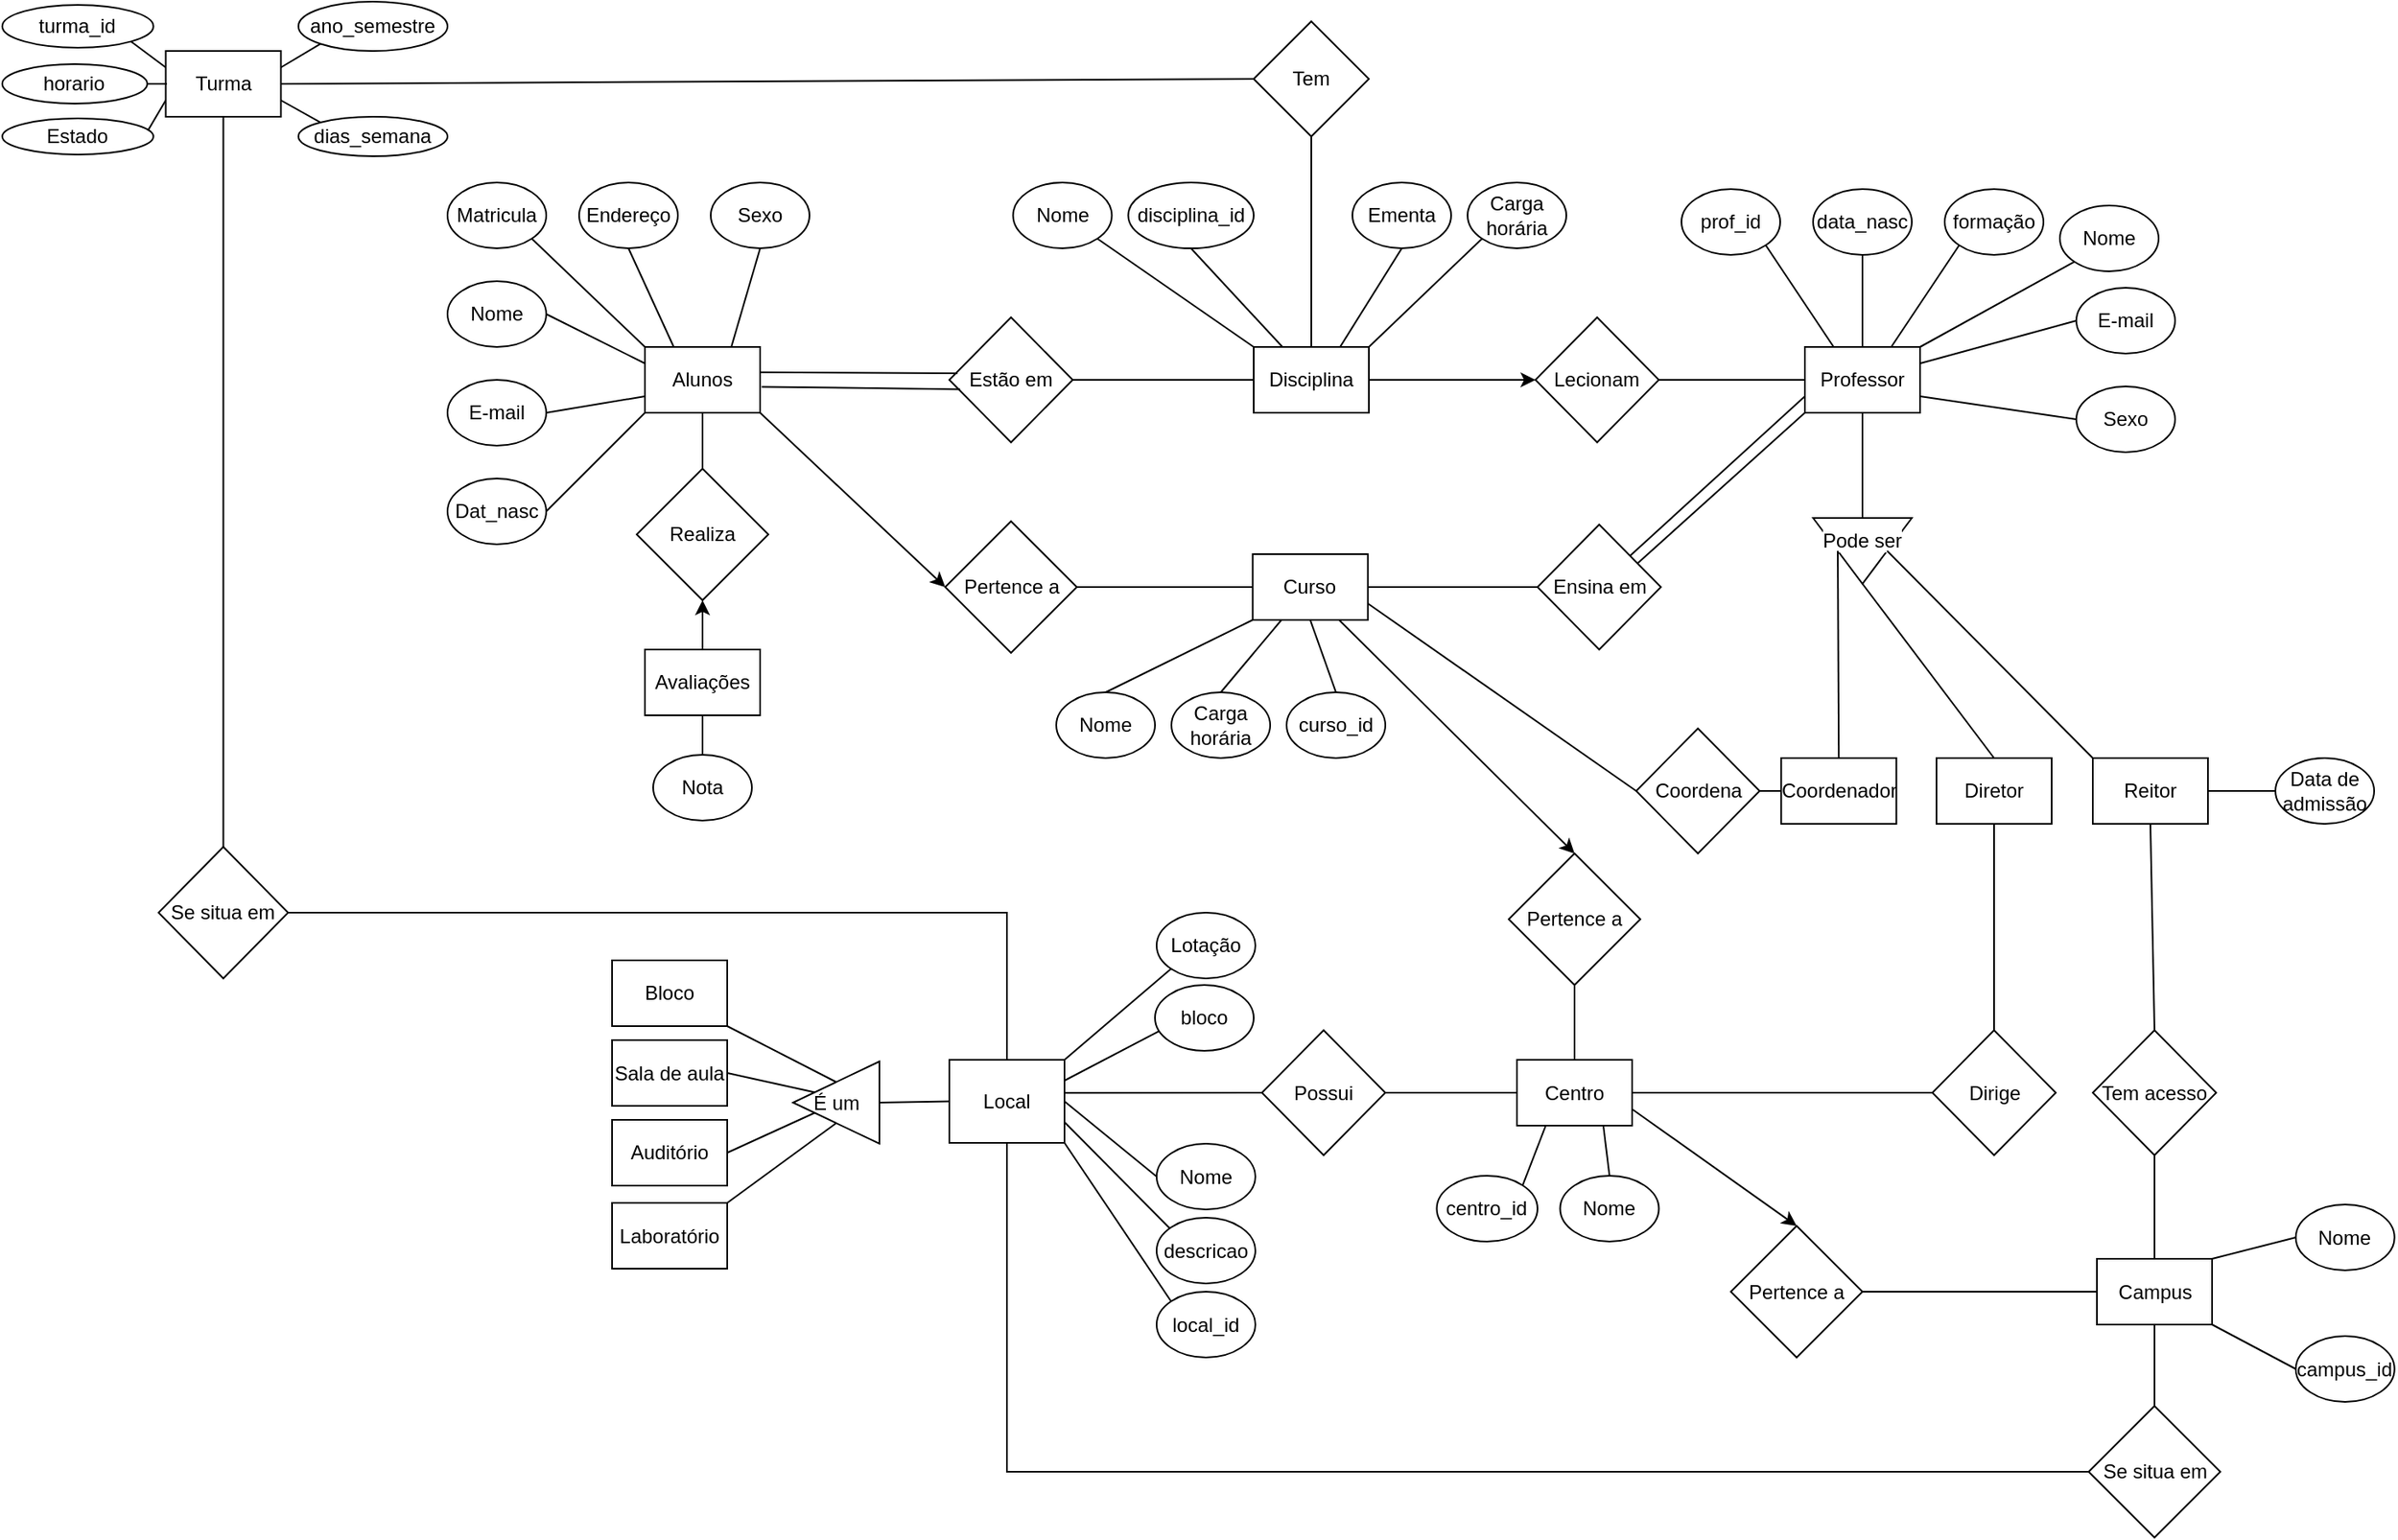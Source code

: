 <mxfile version="20.3.6" type="github">
  <diagram id="R2lEEEUBdFMjLlhIrx00" name="Page-1">
    <mxGraphModel dx="2686" dy="1296" grid="0" gridSize="10" guides="1" tooltips="1" connect="1" arrows="1" fold="1" page="0" pageScale="1" pageWidth="1169" pageHeight="827" math="0" shadow="0" extFonts="Permanent Marker^https://fonts.googleapis.com/css?family=Permanent+Marker">
      <root>
        <mxCell id="0" />
        <mxCell id="1" parent="0" />
        <mxCell id="e1uVySr2OCQzvFWpXJg2-6" value="Professor" style="rounded=0;whiteSpace=wrap;html=1;" parent="1" vertex="1">
          <mxGeometry x="685" y="136" width="70" height="40" as="geometry" />
        </mxCell>
        <mxCell id="LbVnibOzP1Dr1l7WmBHD-3" style="rounded=0;orthogonalLoop=1;jettySize=auto;html=1;exitX=0;exitY=0.5;exitDx=0;exitDy=0;endArrow=none;endFill=0;entryX=1;entryY=0.5;entryDx=0;entryDy=0;" edge="1" parent="1" source="e1uVySr2OCQzvFWpXJg2-7" target="e1uVySr2OCQzvFWpXJg2-99">
          <mxGeometry relative="1" as="geometry">
            <mxPoint x="870" y="717.227" as="targetPoint" />
          </mxGeometry>
        </mxCell>
        <mxCell id="e1uVySr2OCQzvFWpXJg2-7" value="Campus" style="rounded=0;whiteSpace=wrap;html=1;" parent="1" vertex="1">
          <mxGeometry x="862.5" y="690.5" width="70" height="40" as="geometry" />
        </mxCell>
        <mxCell id="e1uVySr2OCQzvFWpXJg2-8" value="Centro" style="rounded=0;whiteSpace=wrap;html=1;" parent="1" vertex="1">
          <mxGeometry x="510" y="569.5" width="70" height="40" as="geometry" />
        </mxCell>
        <mxCell id="LbVnibOzP1Dr1l7WmBHD-20" style="edgeStyle=none;rounded=0;orthogonalLoop=1;jettySize=auto;html=1;startArrow=none;startFill=0;endArrow=none;endFill=0;entryX=0;entryY=0.5;entryDx=0;entryDy=0;exitX=0.5;exitY=1;exitDx=0;exitDy=0;" edge="1" parent="1" source="e1uVySr2OCQzvFWpXJg2-10" target="e1uVySr2OCQzvFWpXJg2-155">
          <mxGeometry relative="1" as="geometry">
            <mxPoint x="850" y="830" as="targetPoint" />
            <mxPoint x="198" y="690" as="sourcePoint" />
            <Array as="points">
              <mxPoint x="200" y="820" />
            </Array>
          </mxGeometry>
        </mxCell>
        <mxCell id="LbVnibOzP1Dr1l7WmBHD-25" style="edgeStyle=none;rounded=0;orthogonalLoop=1;jettySize=auto;html=1;exitX=0.5;exitY=0;exitDx=0;exitDy=0;startArrow=none;startFill=0;endArrow=none;endFill=0;entryX=1;entryY=0.5;entryDx=0;entryDy=0;" edge="1" parent="1" source="e1uVySr2OCQzvFWpXJg2-10" target="LbVnibOzP1Dr1l7WmBHD-24">
          <mxGeometry relative="1" as="geometry">
            <mxPoint x="-230" y="480" as="targetPoint" />
            <Array as="points">
              <mxPoint x="200" y="480" />
            </Array>
          </mxGeometry>
        </mxCell>
        <mxCell id="LbVnibOzP1Dr1l7WmBHD-27" style="edgeStyle=none;rounded=0;orthogonalLoop=1;jettySize=auto;html=1;exitX=1;exitY=0.75;exitDx=0;exitDy=0;startArrow=none;startFill=0;endArrow=none;endFill=0;entryX=0.15;entryY=0.188;entryDx=0;entryDy=0;entryPerimeter=0;" edge="1" parent="1" source="e1uVySr2OCQzvFWpXJg2-10" target="LbVnibOzP1Dr1l7WmBHD-28">
          <mxGeometry relative="1" as="geometry">
            <mxPoint x="300" y="700" as="targetPoint" />
          </mxGeometry>
        </mxCell>
        <mxCell id="LbVnibOzP1Dr1l7WmBHD-30" style="edgeStyle=none;rounded=0;orthogonalLoop=1;jettySize=auto;html=1;exitX=1;exitY=0.25;exitDx=0;exitDy=0;entryX=0.053;entryY=0.692;entryDx=0;entryDy=0;startArrow=none;startFill=0;endArrow=none;endFill=0;entryPerimeter=0;" edge="1" parent="1" source="e1uVySr2OCQzvFWpXJg2-10" target="LbVnibOzP1Dr1l7WmBHD-29">
          <mxGeometry relative="1" as="geometry" />
        </mxCell>
        <mxCell id="LbVnibOzP1Dr1l7WmBHD-31" style="edgeStyle=none;rounded=0;orthogonalLoop=1;jettySize=auto;html=1;exitX=1.001;exitY=0.399;exitDx=0;exitDy=0;startArrow=none;startFill=0;endArrow=none;endFill=0;exitPerimeter=0;entryX=0;entryY=0.5;entryDx=0;entryDy=0;" edge="1" parent="1" source="e1uVySr2OCQzvFWpXJg2-10" target="LbVnibOzP1Dr1l7WmBHD-32">
          <mxGeometry relative="1" as="geometry">
            <mxPoint x="340" y="600" as="targetPoint" />
          </mxGeometry>
        </mxCell>
        <mxCell id="e1uVySr2OCQzvFWpXJg2-10" value="Local" style="rounded=0;whiteSpace=wrap;html=1;" parent="1" vertex="1">
          <mxGeometry x="165" y="569.5" width="70" height="50.5" as="geometry" />
        </mxCell>
        <mxCell id="e1uVySr2OCQzvFWpXJg2-32" value="Nome" style="ellipse;whiteSpace=wrap;html=1;" parent="1" vertex="1">
          <mxGeometry x="840" y="50" width="60" height="40" as="geometry" />
        </mxCell>
        <mxCell id="e1uVySr2OCQzvFWpXJg2-33" value="prof_id" style="ellipse;whiteSpace=wrap;html=1;" parent="1" vertex="1">
          <mxGeometry x="610" y="40" width="60" height="40" as="geometry" />
        </mxCell>
        <mxCell id="e1uVySr2OCQzvFWpXJg2-34" value="E-mail" style="ellipse;whiteSpace=wrap;html=1;" parent="1" vertex="1">
          <mxGeometry x="850" y="100" width="60" height="40" as="geometry" />
        </mxCell>
        <mxCell id="e1uVySr2OCQzvFWpXJg2-35" value="Sexo" style="ellipse;whiteSpace=wrap;html=1;" parent="1" vertex="1">
          <mxGeometry x="850" y="160" width="60" height="40" as="geometry" />
        </mxCell>
        <mxCell id="e1uVySr2OCQzvFWpXJg2-36" value="data_nasc" style="ellipse;whiteSpace=wrap;html=1;" parent="1" vertex="1">
          <mxGeometry x="690" y="40" width="60" height="40" as="geometry" />
        </mxCell>
        <mxCell id="e1uVySr2OCQzvFWpXJg2-37" value="formação" style="ellipse;whiteSpace=wrap;html=1;" parent="1" vertex="1">
          <mxGeometry x="770" y="40" width="60" height="40" as="geometry" />
        </mxCell>
        <mxCell id="e1uVySr2OCQzvFWpXJg2-38" value="campus_id" style="ellipse;whiteSpace=wrap;html=1;" parent="1" vertex="1">
          <mxGeometry x="983.38" y="737.5" width="60" height="40" as="geometry" />
        </mxCell>
        <mxCell id="e1uVySr2OCQzvFWpXJg2-39" value="Nome" style="ellipse;whiteSpace=wrap;html=1;" parent="1" vertex="1">
          <mxGeometry x="983.38" y="657.5" width="60" height="40" as="geometry" />
        </mxCell>
        <mxCell id="e1uVySr2OCQzvFWpXJg2-41" value="centro_id" style="ellipse;whiteSpace=wrap;html=1;" parent="1" vertex="1">
          <mxGeometry x="461.25" y="640" width="61.25" height="40" as="geometry" />
        </mxCell>
        <mxCell id="e1uVySr2OCQzvFWpXJg2-42" value="Nome" style="ellipse;whiteSpace=wrap;html=1;" parent="1" vertex="1">
          <mxGeometry x="536.25" y="640" width="60" height="40" as="geometry" />
        </mxCell>
        <mxCell id="e1uVySr2OCQzvFWpXJg2-48" value="local_id" style="ellipse;whiteSpace=wrap;html=1;" parent="1" vertex="1">
          <mxGeometry x="291.0" y="710.5" width="60" height="40" as="geometry" />
        </mxCell>
        <mxCell id="e1uVySr2OCQzvFWpXJg2-49" value="Nome" style="ellipse;whiteSpace=wrap;html=1;" parent="1" vertex="1">
          <mxGeometry x="291.0" y="620.5" width="60" height="40" as="geometry" />
        </mxCell>
        <mxCell id="e1uVySr2OCQzvFWpXJg2-52" value="Lotação" style="ellipse;whiteSpace=wrap;html=1;" parent="1" vertex="1">
          <mxGeometry x="291.0" y="480" width="60" height="40" as="geometry" />
        </mxCell>
        <mxCell id="e1uVySr2OCQzvFWpXJg2-53" value="Laboratório" style="rounded=0;whiteSpace=wrap;html=1;" parent="1" vertex="1">
          <mxGeometry x="-40" y="656.5" width="70" height="40" as="geometry" />
        </mxCell>
        <mxCell id="e1uVySr2OCQzvFWpXJg2-54" value="Auditório" style="rounded=0;whiteSpace=wrap;html=1;" parent="1" vertex="1">
          <mxGeometry x="-40" y="606" width="70" height="40" as="geometry" />
        </mxCell>
        <mxCell id="e1uVySr2OCQzvFWpXJg2-55" value="Sala de aula" style="rounded=0;whiteSpace=wrap;html=1;" parent="1" vertex="1">
          <mxGeometry x="-40" y="557.5" width="70" height="40" as="geometry" />
        </mxCell>
        <mxCell id="e1uVySr2OCQzvFWpXJg2-56" value="Bloco" style="rounded=0;whiteSpace=wrap;html=1;" parent="1" vertex="1">
          <mxGeometry x="-40" y="509" width="70" height="40" as="geometry" />
        </mxCell>
        <mxCell id="e1uVySr2OCQzvFWpXJg2-57" value="É um" style="triangle;whiteSpace=wrap;html=1;flipH=1;" parent="1" vertex="1">
          <mxGeometry x="70" y="570.5" width="52.5" height="50" as="geometry" />
        </mxCell>
        <mxCell id="e1uVySr2OCQzvFWpXJg2-64" value="Pertence&amp;nbsp;a" style="rhombus;whiteSpace=wrap;html=1;" parent="1" vertex="1">
          <mxGeometry x="162.5" y="242" width="80" height="80" as="geometry" />
        </mxCell>
        <mxCell id="e1uVySr2OCQzvFWpXJg2-65" value="Curso" style="rounded=0;whiteSpace=wrap;html=1;" parent="1" vertex="1">
          <mxGeometry x="349.37" y="262" width="70" height="40" as="geometry" />
        </mxCell>
        <mxCell id="e1uVySr2OCQzvFWpXJg2-66" value="curso_id" style="ellipse;whiteSpace=wrap;html=1;" parent="1" vertex="1">
          <mxGeometry x="370" y="346" width="60" height="40" as="geometry" />
        </mxCell>
        <mxCell id="e1uVySr2OCQzvFWpXJg2-69" value="Carga horária" style="ellipse;whiteSpace=wrap;html=1;" parent="1" vertex="1">
          <mxGeometry x="300" y="346" width="60" height="40" as="geometry" />
        </mxCell>
        <mxCell id="e1uVySr2OCQzvFWpXJg2-70" value="" style="endArrow=none;html=1;rounded=0;exitX=1;exitY=0.5;exitDx=0;exitDy=0;entryX=0;entryY=0.5;entryDx=0;entryDy=0;" parent="1" source="e1uVySr2OCQzvFWpXJg2-64" target="e1uVySr2OCQzvFWpXJg2-65" edge="1">
          <mxGeometry width="50" height="50" relative="1" as="geometry">
            <mxPoint x="400" y="400" as="sourcePoint" />
            <mxPoint x="450" y="350" as="targetPoint" />
          </mxGeometry>
        </mxCell>
        <mxCell id="e1uVySr2OCQzvFWpXJg2-71" value="" style="endArrow=none;html=1;rounded=0;exitX=0;exitY=0.5;exitDx=0;exitDy=0;endFill=0;startArrow=classic;startFill=1;strokeWidth=1;entryX=1;entryY=1;entryDx=0;entryDy=0;" parent="1" source="e1uVySr2OCQzvFWpXJg2-64" target="e1uVySr2OCQzvFWpXJg2-203" edge="1">
          <mxGeometry width="50" height="50" relative="1" as="geometry">
            <mxPoint x="400" y="400" as="sourcePoint" />
            <mxPoint x="210" y="390" as="targetPoint" />
          </mxGeometry>
        </mxCell>
        <mxCell id="e1uVySr2OCQzvFWpXJg2-84" value="" style="endArrow=none;html=1;rounded=0;strokeWidth=1;entryX=0;entryY=1;entryDx=0;entryDy=0;exitX=0.5;exitY=0;exitDx=0;exitDy=0;" parent="1" target="e1uVySr2OCQzvFWpXJg2-65" edge="1" source="e1uVySr2OCQzvFWpXJg2-166">
          <mxGeometry width="50" height="50" relative="1" as="geometry">
            <mxPoint x="310" y="460" as="sourcePoint" />
            <mxPoint x="350" y="484" as="targetPoint" />
          </mxGeometry>
        </mxCell>
        <mxCell id="e1uVySr2OCQzvFWpXJg2-85" value="" style="endArrow=none;html=1;rounded=0;strokeWidth=1;entryX=0.25;entryY=1;entryDx=0;entryDy=0;exitX=0.5;exitY=0;exitDx=0;exitDy=0;" parent="1" edge="1" target="e1uVySr2OCQzvFWpXJg2-65" source="e1uVySr2OCQzvFWpXJg2-69">
          <mxGeometry width="50" height="50" relative="1" as="geometry">
            <mxPoint x="330" y="510" as="sourcePoint" />
            <mxPoint x="340" y="474" as="targetPoint" />
          </mxGeometry>
        </mxCell>
        <mxCell id="e1uVySr2OCQzvFWpXJg2-86" value="" style="endArrow=none;html=1;rounded=0;strokeWidth=1;exitX=0.5;exitY=0;exitDx=0;exitDy=0;entryX=0.5;entryY=1;entryDx=0;entryDy=0;" parent="1" source="e1uVySr2OCQzvFWpXJg2-66" target="e1uVySr2OCQzvFWpXJg2-65" edge="1">
          <mxGeometry width="50" height="50" relative="1" as="geometry">
            <mxPoint x="320" y="504" as="sourcePoint" />
            <mxPoint x="350" y="484" as="targetPoint" />
          </mxGeometry>
        </mxCell>
        <mxCell id="e1uVySr2OCQzvFWpXJg2-88" value="Reitor" style="rounded=0;whiteSpace=wrap;html=1;" parent="1" vertex="1">
          <mxGeometry x="860" y="386" width="70" height="40" as="geometry" />
        </mxCell>
        <mxCell id="e1uVySr2OCQzvFWpXJg2-89" value="Data de admissão" style="ellipse;whiteSpace=wrap;html=1;" parent="1" vertex="1">
          <mxGeometry x="971" y="386" width="60" height="40" as="geometry" />
        </mxCell>
        <mxCell id="e1uVySr2OCQzvFWpXJg2-93" value="" style="endArrow=none;html=1;rounded=0;strokeWidth=1;exitX=0.5;exitY=0;exitDx=0;exitDy=0;entryX=0.75;entryY=1;entryDx=0;entryDy=0;" parent="1" source="e1uVySr2OCQzvFWpXJg2-42" target="e1uVySr2OCQzvFWpXJg2-8" edge="1">
          <mxGeometry width="50" height="50" relative="1" as="geometry">
            <mxPoint x="521.87" y="569.5" as="sourcePoint" />
            <mxPoint x="571.87" y="519.5" as="targetPoint" />
          </mxGeometry>
        </mxCell>
        <mxCell id="e1uVySr2OCQzvFWpXJg2-96" value="Pertence&amp;nbsp;a" style="rhombus;whiteSpace=wrap;html=1;" parent="1" vertex="1">
          <mxGeometry x="505" y="444" width="80" height="80" as="geometry" />
        </mxCell>
        <mxCell id="e1uVySr2OCQzvFWpXJg2-97" value="" style="endArrow=classic;html=1;rounded=0;strokeWidth=1;exitX=0.75;exitY=1;exitDx=0;exitDy=0;entryX=0.5;entryY=0;entryDx=0;entryDy=0;" parent="1" source="e1uVySr2OCQzvFWpXJg2-65" target="e1uVySr2OCQzvFWpXJg2-96" edge="1">
          <mxGeometry width="50" height="50" relative="1" as="geometry">
            <mxPoint x="520" y="720" as="sourcePoint" />
            <mxPoint x="570" y="670" as="targetPoint" />
          </mxGeometry>
        </mxCell>
        <mxCell id="e1uVySr2OCQzvFWpXJg2-98" value="" style="endArrow=none;html=1;rounded=0;strokeWidth=1;exitX=0.5;exitY=1;exitDx=0;exitDy=0;entryX=0.5;entryY=0;entryDx=0;entryDy=0;" parent="1" source="e1uVySr2OCQzvFWpXJg2-96" target="e1uVySr2OCQzvFWpXJg2-8" edge="1">
          <mxGeometry width="50" height="50" relative="1" as="geometry">
            <mxPoint x="520" y="720" as="sourcePoint" />
            <mxPoint x="570" y="670" as="targetPoint" />
          </mxGeometry>
        </mxCell>
        <mxCell id="e1uVySr2OCQzvFWpXJg2-99" value="Pertence&amp;nbsp;a" style="rhombus;whiteSpace=wrap;html=1;" parent="1" vertex="1">
          <mxGeometry x="640" y="670.5" width="80" height="80" as="geometry" />
        </mxCell>
        <mxCell id="e1uVySr2OCQzvFWpXJg2-100" value="" style="endArrow=classic;html=1;rounded=0;strokeWidth=1;entryX=0.5;entryY=0;entryDx=0;entryDy=0;exitX=1;exitY=0.75;exitDx=0;exitDy=0;" parent="1" source="e1uVySr2OCQzvFWpXJg2-8" target="e1uVySr2OCQzvFWpXJg2-99" edge="1">
          <mxGeometry width="50" height="50" relative="1" as="geometry">
            <mxPoint x="560" y="623" as="sourcePoint" />
            <mxPoint x="370.62" y="743" as="targetPoint" />
          </mxGeometry>
        </mxCell>
        <mxCell id="e1uVySr2OCQzvFWpXJg2-126" value="Lecionam" style="rhombus;whiteSpace=wrap;html=1;" parent="1" vertex="1">
          <mxGeometry x="521.25" y="118" width="75" height="76" as="geometry" />
        </mxCell>
        <mxCell id="e1uVySr2OCQzvFWpXJg2-127" value="" style="endArrow=none;html=1;rounded=0;strokeWidth=1;exitX=0;exitY=0.5;exitDx=0;exitDy=0;endFill=0;startArrow=classic;startFill=1;entryX=1;entryY=0.5;entryDx=0;entryDy=0;" parent="1" source="e1uVySr2OCQzvFWpXJg2-126" target="e1uVySr2OCQzvFWpXJg2-217" edge="1">
          <mxGeometry width="50" height="50" relative="1" as="geometry">
            <mxPoint x="550" y="160" as="sourcePoint" />
            <mxPoint x="610" y="150" as="targetPoint" />
          </mxGeometry>
        </mxCell>
        <mxCell id="e1uVySr2OCQzvFWpXJg2-128" value="" style="endArrow=none;html=1;rounded=0;strokeWidth=1;entryX=0;entryY=0.5;entryDx=0;entryDy=0;" parent="1" source="e1uVySr2OCQzvFWpXJg2-126" target="e1uVySr2OCQzvFWpXJg2-6" edge="1">
          <mxGeometry width="50" height="50" relative="1" as="geometry">
            <mxPoint x="810" y="160" as="sourcePoint" />
            <mxPoint x="677.5" y="160" as="targetPoint" />
          </mxGeometry>
        </mxCell>
        <mxCell id="e1uVySr2OCQzvFWpXJg2-129" value="" style="endArrow=none;html=1;rounded=0;strokeWidth=1;exitX=1;exitY=1;exitDx=0;exitDy=0;entryX=0.25;entryY=0;entryDx=0;entryDy=0;" parent="1" source="e1uVySr2OCQzvFWpXJg2-33" target="e1uVySr2OCQzvFWpXJg2-6" edge="1">
          <mxGeometry width="50" height="50" relative="1" as="geometry">
            <mxPoint x="750" y="230" as="sourcePoint" />
            <mxPoint x="800" y="180" as="targetPoint" />
          </mxGeometry>
        </mxCell>
        <mxCell id="e1uVySr2OCQzvFWpXJg2-130" value="" style="endArrow=none;html=1;rounded=0;strokeWidth=1;exitX=0.5;exitY=1;exitDx=0;exitDy=0;entryX=0.5;entryY=0;entryDx=0;entryDy=0;" parent="1" source="e1uVySr2OCQzvFWpXJg2-36" target="e1uVySr2OCQzvFWpXJg2-6" edge="1">
          <mxGeometry width="50" height="50" relative="1" as="geometry">
            <mxPoint x="671.213" y="84.142" as="sourcePoint" />
            <mxPoint x="695" y="150" as="targetPoint" />
          </mxGeometry>
        </mxCell>
        <mxCell id="e1uVySr2OCQzvFWpXJg2-131" value="" style="endArrow=none;html=1;rounded=0;strokeWidth=1;exitX=0;exitY=1;exitDx=0;exitDy=0;entryX=0.75;entryY=0;entryDx=0;entryDy=0;" parent="1" source="e1uVySr2OCQzvFWpXJg2-37" target="e1uVySr2OCQzvFWpXJg2-6" edge="1">
          <mxGeometry width="50" height="50" relative="1" as="geometry">
            <mxPoint x="730" y="90" as="sourcePoint" />
            <mxPoint x="720" y="150" as="targetPoint" />
          </mxGeometry>
        </mxCell>
        <mxCell id="e1uVySr2OCQzvFWpXJg2-132" value="" style="endArrow=none;html=1;rounded=0;strokeWidth=1;exitX=0;exitY=1;exitDx=0;exitDy=0;entryX=1;entryY=0;entryDx=0;entryDy=0;" parent="1" source="e1uVySr2OCQzvFWpXJg2-32" target="e1uVySr2OCQzvFWpXJg2-6" edge="1">
          <mxGeometry width="50" height="50" relative="1" as="geometry">
            <mxPoint x="788.787" y="84.142" as="sourcePoint" />
            <mxPoint x="730" y="150" as="targetPoint" />
          </mxGeometry>
        </mxCell>
        <mxCell id="e1uVySr2OCQzvFWpXJg2-133" value="" style="endArrow=none;html=1;rounded=0;strokeWidth=1;exitX=0;exitY=0.5;exitDx=0;exitDy=0;entryX=1;entryY=0.25;entryDx=0;entryDy=0;" parent="1" source="e1uVySr2OCQzvFWpXJg2-34" target="e1uVySr2OCQzvFWpXJg2-6" edge="1">
          <mxGeometry width="50" height="50" relative="1" as="geometry">
            <mxPoint x="868.787" y="84.142" as="sourcePoint" />
            <mxPoint x="765" y="150" as="targetPoint" />
          </mxGeometry>
        </mxCell>
        <mxCell id="e1uVySr2OCQzvFWpXJg2-134" value="" style="endArrow=none;html=1;rounded=0;strokeWidth=1;exitX=0;exitY=0.5;exitDx=0;exitDy=0;entryX=1;entryY=0.75;entryDx=0;entryDy=0;" parent="1" source="e1uVySr2OCQzvFWpXJg2-35" target="e1uVySr2OCQzvFWpXJg2-6" edge="1">
          <mxGeometry width="50" height="50" relative="1" as="geometry">
            <mxPoint x="860" y="130" as="sourcePoint" />
            <mxPoint x="765" y="160" as="targetPoint" />
          </mxGeometry>
        </mxCell>
        <mxCell id="LbVnibOzP1Dr1l7WmBHD-16" style="edgeStyle=none;rounded=0;orthogonalLoop=1;jettySize=auto;html=1;exitX=1;exitY=0.75;exitDx=0;exitDy=0;startArrow=none;startFill=0;endArrow=none;endFill=0;entryX=0;entryY=0;entryDx=0;entryDy=0;" edge="1" parent="1" source="e1uVySr2OCQzvFWpXJg2-135" target="LbVnibOzP1Dr1l7WmBHD-17">
          <mxGeometry relative="1" as="geometry">
            <mxPoint x="-230.63" y="-8" as="targetPoint" />
          </mxGeometry>
        </mxCell>
        <mxCell id="LbVnibOzP1Dr1l7WmBHD-22" style="edgeStyle=none;rounded=0;orthogonalLoop=1;jettySize=auto;html=1;exitX=1;exitY=0.5;exitDx=0;exitDy=0;startArrow=none;startFill=0;endArrow=none;endFill=0;entryX=0;entryY=0.5;entryDx=0;entryDy=0;" edge="1" parent="1" source="e1uVySr2OCQzvFWpXJg2-135" target="e1uVySr2OCQzvFWpXJg2-140">
          <mxGeometry relative="1" as="geometry">
            <mxPoint x="170" y="-80" as="targetPoint" />
          </mxGeometry>
        </mxCell>
        <mxCell id="LbVnibOzP1Dr1l7WmBHD-26" style="edgeStyle=none;rounded=0;orthogonalLoop=1;jettySize=auto;html=1;exitX=0.5;exitY=1;exitDx=0;exitDy=0;startArrow=none;startFill=0;endArrow=none;endFill=0;entryX=0.5;entryY=0;entryDx=0;entryDy=0;" edge="1" parent="1" source="e1uVySr2OCQzvFWpXJg2-135" target="LbVnibOzP1Dr1l7WmBHD-24">
          <mxGeometry relative="1" as="geometry">
            <mxPoint x="-276.323" y="440" as="targetPoint" />
          </mxGeometry>
        </mxCell>
        <mxCell id="e1uVySr2OCQzvFWpXJg2-135" value="Turma" style="rounded=0;whiteSpace=wrap;html=1;" parent="1" vertex="1">
          <mxGeometry x="-311.26" y="-44" width="70" height="40" as="geometry" />
        </mxCell>
        <mxCell id="e1uVySr2OCQzvFWpXJg2-136" value="turma_id" style="ellipse;whiteSpace=wrap;html=1;" parent="1" vertex="1">
          <mxGeometry x="-410.63" y="-72" width="91.88" height="26" as="geometry" />
        </mxCell>
        <mxCell id="e1uVySr2OCQzvFWpXJg2-137" value="ano_semestre" style="ellipse;whiteSpace=wrap;html=1;" parent="1" vertex="1">
          <mxGeometry x="-230.63" y="-74" width="90.63" height="30" as="geometry" />
        </mxCell>
        <mxCell id="e1uVySr2OCQzvFWpXJg2-138" value="Estado" style="ellipse;whiteSpace=wrap;html=1;" parent="1" vertex="1">
          <mxGeometry x="-410.63" y="-3" width="91.88" height="22" as="geometry" />
        </mxCell>
        <mxCell id="e1uVySr2OCQzvFWpXJg2-139" value="horario" style="ellipse;whiteSpace=wrap;html=1;" parent="1" vertex="1">
          <mxGeometry x="-410.63" y="-36" width="88.13" height="24" as="geometry" />
        </mxCell>
        <mxCell id="e1uVySr2OCQzvFWpXJg2-140" value="Tem" style="rhombus;whiteSpace=wrap;html=1;" parent="1" vertex="1">
          <mxGeometry x="350" y="-62" width="70" height="70" as="geometry" />
        </mxCell>
        <mxCell id="e1uVySr2OCQzvFWpXJg2-146" value="" style="endArrow=none;html=1;rounded=0;strokeWidth=1;exitX=0.963;exitY=0.343;exitDx=0;exitDy=0;entryX=0;entryY=0.75;entryDx=0;entryDy=0;exitPerimeter=0;" parent="1" source="e1uVySr2OCQzvFWpXJg2-138" target="e1uVySr2OCQzvFWpXJg2-135" edge="1">
          <mxGeometry width="50" height="50" relative="1" as="geometry">
            <mxPoint x="-111.26" y="2" as="sourcePoint" />
            <mxPoint x="-61.26" y="-48" as="targetPoint" />
          </mxGeometry>
        </mxCell>
        <mxCell id="e1uVySr2OCQzvFWpXJg2-147" value="" style="endArrow=none;html=1;rounded=0;strokeWidth=1;exitX=1;exitY=1;exitDx=0;exitDy=0;entryX=0;entryY=0.25;entryDx=0;entryDy=0;" parent="1" source="e1uVySr2OCQzvFWpXJg2-136" target="e1uVySr2OCQzvFWpXJg2-135" edge="1">
          <mxGeometry width="50" height="50" relative="1" as="geometry">
            <mxPoint x="-320.202" y="7.755" as="sourcePoint" />
            <mxPoint x="-301.26" y="-4" as="targetPoint" />
          </mxGeometry>
        </mxCell>
        <mxCell id="e1uVySr2OCQzvFWpXJg2-148" value="" style="endArrow=none;html=1;rounded=0;strokeWidth=1;exitX=1;exitY=0.25;exitDx=0;exitDy=0;entryX=0;entryY=1;entryDx=0;entryDy=0;" parent="1" source="e1uVySr2OCQzvFWpXJg2-135" target="e1uVySr2OCQzvFWpXJg2-137" edge="1">
          <mxGeometry width="50" height="50" relative="1" as="geometry">
            <mxPoint x="-320.202" y="-33.755" as="sourcePoint" />
            <mxPoint x="-301.26" y="-24" as="targetPoint" />
          </mxGeometry>
        </mxCell>
        <mxCell id="e1uVySr2OCQzvFWpXJg2-149" value="" style="endArrow=none;html=1;rounded=0;strokeWidth=1;entryX=1;entryY=0.5;entryDx=0;entryDy=0;" parent="1" target="e1uVySr2OCQzvFWpXJg2-139" edge="1">
          <mxGeometry width="50" height="50" relative="1" as="geometry">
            <mxPoint x="-310.63" y="-24" as="sourcePoint" />
            <mxPoint x="-320.63" y="-24" as="targetPoint" />
          </mxGeometry>
        </mxCell>
        <mxCell id="e1uVySr2OCQzvFWpXJg2-151" value="Dirige" style="rhombus;whiteSpace=wrap;html=1;" parent="1" vertex="1">
          <mxGeometry x="762.5" y="551.5" width="75" height="76" as="geometry" />
        </mxCell>
        <mxCell id="e1uVySr2OCQzvFWpXJg2-153" value="" style="endArrow=none;html=1;rounded=0;strokeWidth=1;entryX=0;entryY=0.5;entryDx=0;entryDy=0;exitX=1;exitY=0.5;exitDx=0;exitDy=0;" parent="1" source="e1uVySr2OCQzvFWpXJg2-8" target="e1uVySr2OCQzvFWpXJg2-151" edge="1">
          <mxGeometry width="50" height="50" relative="1" as="geometry">
            <mxPoint x="570" y="580" as="sourcePoint" />
            <mxPoint x="890" y="490" as="targetPoint" />
          </mxGeometry>
        </mxCell>
        <mxCell id="e1uVySr2OCQzvFWpXJg2-155" value="Se situa em" style="rhombus;whiteSpace=wrap;html=1;" parent="1" vertex="1">
          <mxGeometry x="857.5" y="780" width="80" height="80" as="geometry" />
        </mxCell>
        <mxCell id="e1uVySr2OCQzvFWpXJg2-159" value="" style="endArrow=none;html=1;rounded=0;strokeWidth=1;exitX=1;exitY=0;exitDx=0;exitDy=0;entryX=0;entryY=0.5;entryDx=0;entryDy=0;" parent="1" source="e1uVySr2OCQzvFWpXJg2-7" target="e1uVySr2OCQzvFWpXJg2-39" edge="1">
          <mxGeometry width="50" height="50" relative="1" as="geometry">
            <mxPoint x="1043.38" y="707.5" as="sourcePoint" />
            <mxPoint x="1093.38" y="657.5" as="targetPoint" />
          </mxGeometry>
        </mxCell>
        <mxCell id="e1uVySr2OCQzvFWpXJg2-160" value="" style="endArrow=none;html=1;rounded=0;strokeWidth=1;exitX=1;exitY=1;exitDx=0;exitDy=0;entryX=0;entryY=0.5;entryDx=0;entryDy=0;" parent="1" source="e1uVySr2OCQzvFWpXJg2-7" target="e1uVySr2OCQzvFWpXJg2-38" edge="1">
          <mxGeometry width="50" height="50" relative="1" as="geometry">
            <mxPoint x="1163.38" y="707.5" as="sourcePoint" />
            <mxPoint x="1183.38" y="687.5" as="targetPoint" />
          </mxGeometry>
        </mxCell>
        <mxCell id="e1uVySr2OCQzvFWpXJg2-161" value="" style="endArrow=none;html=1;rounded=0;strokeWidth=1;exitX=0.25;exitY=1;exitDx=0;exitDy=0;entryX=1;entryY=0;entryDx=0;entryDy=0;" parent="1" source="e1uVySr2OCQzvFWpXJg2-8" target="e1uVySr2OCQzvFWpXJg2-41" edge="1">
          <mxGeometry width="50" height="50" relative="1" as="geometry">
            <mxPoint x="482.951" y="550.73" as="sourcePoint" />
            <mxPoint x="511.87" y="579.5" as="targetPoint" />
          </mxGeometry>
        </mxCell>
        <mxCell id="e1uVySr2OCQzvFWpXJg2-165" value="Pode ser" style="triangle;whiteSpace=wrap;html=1;flipH=1;direction=south;verticalAlign=top;labelBackgroundColor=default;" parent="1" vertex="1">
          <mxGeometry x="690" y="240" width="60" height="40" as="geometry" />
        </mxCell>
        <mxCell id="e1uVySr2OCQzvFWpXJg2-166" value="Nome" style="ellipse;whiteSpace=wrap;html=1;" parent="1" vertex="1">
          <mxGeometry x="230" y="346" width="60" height="40" as="geometry" />
        </mxCell>
        <mxCell id="e1uVySr2OCQzvFWpXJg2-168" value="Coordenador" style="rounded=0;whiteSpace=wrap;html=1;" parent="1" vertex="1">
          <mxGeometry x="670.62" y="386" width="70" height="40" as="geometry" />
        </mxCell>
        <mxCell id="e1uVySr2OCQzvFWpXJg2-171" value="" style="endArrow=none;html=1;rounded=0;strokeWidth=1;entryX=0.5;entryY=1;entryDx=0;entryDy=0;exitX=0;exitY=0.5;exitDx=0;exitDy=0;" parent="1" source="e1uVySr2OCQzvFWpXJg2-165" target="e1uVySr2OCQzvFWpXJg2-6" edge="1">
          <mxGeometry width="50" height="50" relative="1" as="geometry">
            <mxPoint x="990" y="410" as="sourcePoint" />
            <mxPoint x="1040" y="360" as="targetPoint" />
          </mxGeometry>
        </mxCell>
        <mxCell id="e1uVySr2OCQzvFWpXJg2-172" value="" style="endArrow=none;html=1;rounded=0;strokeWidth=1;entryX=0.5;entryY=1;entryDx=0;entryDy=0;exitX=0.5;exitY=0;exitDx=0;exitDy=0;" parent="1" source="e1uVySr2OCQzvFWpXJg2-168" target="e1uVySr2OCQzvFWpXJg2-165" edge="1">
          <mxGeometry width="50" height="50" relative="1" as="geometry">
            <mxPoint x="905" y="270" as="sourcePoint" />
            <mxPoint x="905" y="170" as="targetPoint" />
          </mxGeometry>
        </mxCell>
        <mxCell id="e1uVySr2OCQzvFWpXJg2-173" value="" style="endArrow=none;html=1;rounded=0;strokeWidth=1;entryX=1;entryY=0.5;entryDx=0;entryDy=0;exitX=0.5;exitY=0;exitDx=0;exitDy=0;" parent="1" target="e1uVySr2OCQzvFWpXJg2-165" edge="1" source="LbVnibOzP1Dr1l7WmBHD-1">
          <mxGeometry width="50" height="50" relative="1" as="geometry">
            <mxPoint x="895" y="400" as="sourcePoint" />
            <mxPoint x="905" y="300" as="targetPoint" />
          </mxGeometry>
        </mxCell>
        <mxCell id="e1uVySr2OCQzvFWpXJg2-174" value="" style="endArrow=none;html=1;rounded=0;strokeWidth=1;entryX=0.5;entryY=0;entryDx=0;entryDy=0;exitX=0;exitY=0;exitDx=0;exitDy=0;" parent="1" source="e1uVySr2OCQzvFWpXJg2-88" target="e1uVySr2OCQzvFWpXJg2-165" edge="1">
          <mxGeometry width="50" height="50" relative="1" as="geometry">
            <mxPoint x="890" y="414" as="sourcePoint" />
            <mxPoint x="905" y="310" as="targetPoint" />
          </mxGeometry>
        </mxCell>
        <mxCell id="e1uVySr2OCQzvFWpXJg2-175" value="" style="endArrow=none;html=1;rounded=0;strokeWidth=1;exitX=0.5;exitY=0;exitDx=0;exitDy=0;entryX=0.5;entryY=1;entryDx=0;entryDy=0;" parent="1" source="e1uVySr2OCQzvFWpXJg2-151" edge="1" target="LbVnibOzP1Dr1l7WmBHD-1">
          <mxGeometry width="50" height="50" relative="1" as="geometry">
            <mxPoint x="920" y="640" as="sourcePoint" />
            <mxPoint x="840" y="550" as="targetPoint" />
          </mxGeometry>
        </mxCell>
        <mxCell id="e1uVySr2OCQzvFWpXJg2-176" value="Coordena" style="rhombus;whiteSpace=wrap;html=1;" parent="1" vertex="1">
          <mxGeometry x="582.5" y="368" width="75" height="76" as="geometry" />
        </mxCell>
        <mxCell id="e1uVySr2OCQzvFWpXJg2-177" value="" style="endArrow=none;html=1;rounded=0;strokeWidth=1;exitX=0;exitY=0.5;exitDx=0;exitDy=0;entryX=1;entryY=0.75;entryDx=0;entryDy=0;" parent="1" source="e1uVySr2OCQzvFWpXJg2-176" target="e1uVySr2OCQzvFWpXJg2-65" edge="1">
          <mxGeometry width="50" height="50" relative="1" as="geometry">
            <mxPoint x="750" y="510" as="sourcePoint" />
            <mxPoint x="800" y="460" as="targetPoint" />
          </mxGeometry>
        </mxCell>
        <mxCell id="e1uVySr2OCQzvFWpXJg2-178" value="" style="endArrow=none;html=1;rounded=0;strokeWidth=1;exitX=1;exitY=0.5;exitDx=0;exitDy=0;entryX=0;entryY=0.5;entryDx=0;entryDy=0;" parent="1" source="e1uVySr2OCQzvFWpXJg2-176" target="e1uVySr2OCQzvFWpXJg2-168" edge="1">
          <mxGeometry width="50" height="50" relative="1" as="geometry">
            <mxPoint x="735" y="492" as="sourcePoint" />
            <mxPoint x="570" y="520" as="targetPoint" />
          </mxGeometry>
        </mxCell>
        <mxCell id="e1uVySr2OCQzvFWpXJg2-180" value="" style="endArrow=none;html=1;rounded=0;strokeWidth=1;exitX=0;exitY=0.5;exitDx=0;exitDy=0;entryX=1;entryY=0.5;entryDx=0;entryDy=0;" parent="1" source="e1uVySr2OCQzvFWpXJg2-89" target="e1uVySr2OCQzvFWpXJg2-88" edge="1">
          <mxGeometry width="50" height="50" relative="1" as="geometry">
            <mxPoint x="981" y="356" as="sourcePoint" />
            <mxPoint x="940" y="396" as="targetPoint" />
          </mxGeometry>
        </mxCell>
        <mxCell id="e1uVySr2OCQzvFWpXJg2-182" value="Tem acesso" style="rhombus;whiteSpace=wrap;html=1;" parent="1" vertex="1">
          <mxGeometry x="860" y="551.5" width="75" height="76" as="geometry" />
        </mxCell>
        <mxCell id="e1uVySr2OCQzvFWpXJg2-183" value="" style="endArrow=none;html=1;rounded=0;strokeWidth=1;entryX=0.5;entryY=1;entryDx=0;entryDy=0;exitX=0.5;exitY=0;exitDx=0;exitDy=0;" parent="1" source="e1uVySr2OCQzvFWpXJg2-7" target="e1uVySr2OCQzvFWpXJg2-182" edge="1">
          <mxGeometry width="50" height="50" relative="1" as="geometry">
            <mxPoint x="885" y="657.5" as="sourcePoint" />
            <mxPoint x="935" y="607.5" as="targetPoint" />
          </mxGeometry>
        </mxCell>
        <mxCell id="e1uVySr2OCQzvFWpXJg2-184" value="" style="endArrow=none;html=1;rounded=0;strokeWidth=1;entryX=0.5;entryY=0;entryDx=0;entryDy=0;exitX=0.5;exitY=1;exitDx=0;exitDy=0;" parent="1" source="e1uVySr2OCQzvFWpXJg2-88" target="e1uVySr2OCQzvFWpXJg2-182" edge="1">
          <mxGeometry width="50" height="50" relative="1" as="geometry">
            <mxPoint x="1064" y="930.0" as="sourcePoint" />
            <mxPoint x="1103.75" y="717" as="targetPoint" />
          </mxGeometry>
        </mxCell>
        <mxCell id="e1uVySr2OCQzvFWpXJg2-185" value="" style="endArrow=none;html=1;rounded=0;strokeWidth=1;entryX=0.5;entryY=0;entryDx=0;entryDy=0;exitX=0.5;exitY=1;exitDx=0;exitDy=0;" parent="1" source="e1uVySr2OCQzvFWpXJg2-7" target="e1uVySr2OCQzvFWpXJg2-155" edge="1">
          <mxGeometry width="50" height="50" relative="1" as="geometry">
            <mxPoint x="959.38" y="1037.5" as="sourcePoint" />
            <mxPoint x="897.5" y="777.5" as="targetPoint" />
          </mxGeometry>
        </mxCell>
        <mxCell id="e1uVySr2OCQzvFWpXJg2-187" value="" style="endArrow=none;html=1;rounded=0;strokeWidth=1;entryX=0;entryY=0.5;entryDx=0;entryDy=0;exitX=1;exitY=0.5;exitDx=0;exitDy=0;" parent="1" target="e1uVySr2OCQzvFWpXJg2-10" edge="1" source="e1uVySr2OCQzvFWpXJg2-57">
          <mxGeometry width="50" height="50" relative="1" as="geometry">
            <mxPoint x="131" y="667.5" as="sourcePoint" />
            <mxPoint x="-9" y="615.5" as="targetPoint" />
          </mxGeometry>
        </mxCell>
        <mxCell id="e1uVySr2OCQzvFWpXJg2-188" value="" style="endArrow=none;html=1;rounded=0;strokeWidth=1;entryX=0;entryY=0.25;entryDx=0;entryDy=0;exitX=1;exitY=0.5;exitDx=0;exitDy=0;" parent="1" source="e1uVySr2OCQzvFWpXJg2-55" target="e1uVySr2OCQzvFWpXJg2-57" edge="1">
          <mxGeometry width="50" height="50" relative="1" as="geometry">
            <mxPoint x="-74" y="618.5" as="sourcePoint" />
            <mxPoint x="45" y="620.5" as="targetPoint" />
          </mxGeometry>
        </mxCell>
        <mxCell id="e1uVySr2OCQzvFWpXJg2-189" value="" style="endArrow=none;html=1;rounded=0;strokeWidth=1;entryX=0;entryY=0.75;entryDx=0;entryDy=0;exitX=1;exitY=0.5;exitDx=0;exitDy=0;" parent="1" source="e1uVySr2OCQzvFWpXJg2-54" target="e1uVySr2OCQzvFWpXJg2-57" edge="1">
          <mxGeometry width="50" height="50" relative="1" as="geometry">
            <mxPoint x="-74" y="618.5" as="sourcePoint" />
            <mxPoint x="45" y="620.5" as="targetPoint" />
          </mxGeometry>
        </mxCell>
        <mxCell id="e1uVySr2OCQzvFWpXJg2-190" value="" style="endArrow=none;html=1;rounded=0;strokeWidth=1;entryX=0.5;entryY=1;entryDx=0;entryDy=0;exitX=1;exitY=0;exitDx=0;exitDy=0;" parent="1" source="e1uVySr2OCQzvFWpXJg2-53" target="e1uVySr2OCQzvFWpXJg2-57" edge="1">
          <mxGeometry width="50" height="50" relative="1" as="geometry">
            <mxPoint x="37.5" y="664.5" as="sourcePoint" />
            <mxPoint x="87.5" y="628.0" as="targetPoint" />
          </mxGeometry>
        </mxCell>
        <mxCell id="e1uVySr2OCQzvFWpXJg2-191" value="" style="endArrow=none;html=1;rounded=0;strokeWidth=1;entryX=0.5;entryY=0;entryDx=0;entryDy=0;exitX=1;exitY=1;exitDx=0;exitDy=0;" parent="1" source="e1uVySr2OCQzvFWpXJg2-56" target="e1uVySr2OCQzvFWpXJg2-57" edge="1">
          <mxGeometry width="50" height="50" relative="1" as="geometry">
            <mxPoint x="37.5" y="731.5" as="sourcePoint" />
            <mxPoint x="107.5" y="640.5" as="targetPoint" />
          </mxGeometry>
        </mxCell>
        <mxCell id="e1uVySr2OCQzvFWpXJg2-192" value="" style="endArrow=none;html=1;rounded=0;strokeWidth=1;entryX=1;entryY=0;entryDx=0;entryDy=0;exitX=0;exitY=1;exitDx=0;exitDy=0;" parent="1" source="e1uVySr2OCQzvFWpXJg2-52" target="e1uVySr2OCQzvFWpXJg2-10" edge="1">
          <mxGeometry width="50" height="50" relative="1" as="geometry">
            <mxPoint x="140.0" y="645.5" as="sourcePoint" />
            <mxPoint x="190.0" y="595.5" as="targetPoint" />
          </mxGeometry>
        </mxCell>
        <mxCell id="e1uVySr2OCQzvFWpXJg2-193" value="" style="endArrow=none;html=1;rounded=0;strokeWidth=1;entryX=0;entryY=0.5;entryDx=0;entryDy=0;exitX=1;exitY=0.5;exitDx=0;exitDy=0;" parent="1" source="e1uVySr2OCQzvFWpXJg2-10" target="e1uVySr2OCQzvFWpXJg2-49" edge="1">
          <mxGeometry width="50" height="50" relative="1" as="geometry">
            <mxPoint x="140.0" y="645.5" as="sourcePoint" />
            <mxPoint x="190.0" y="595.5" as="targetPoint" />
          </mxGeometry>
        </mxCell>
        <mxCell id="e1uVySr2OCQzvFWpXJg2-194" value="" style="endArrow=none;html=1;rounded=0;strokeWidth=1;entryX=0;entryY=0;entryDx=0;entryDy=0;exitX=1;exitY=1;exitDx=0;exitDy=0;" parent="1" source="e1uVySr2OCQzvFWpXJg2-10" target="e1uVySr2OCQzvFWpXJg2-48" edge="1">
          <mxGeometry width="50" height="50" relative="1" as="geometry">
            <mxPoint x="140.0" y="645.5" as="sourcePoint" />
            <mxPoint x="190.0" y="595.5" as="targetPoint" />
          </mxGeometry>
        </mxCell>
        <mxCell id="e1uVySr2OCQzvFWpXJg2-203" value="Alunos" style="rounded=0;whiteSpace=wrap;html=1;" parent="1" vertex="1">
          <mxGeometry x="-20.0" y="136" width="70" height="40" as="geometry" />
        </mxCell>
        <mxCell id="e1uVySr2OCQzvFWpXJg2-204" value="Nome" style="ellipse;whiteSpace=wrap;html=1;" parent="1" vertex="1">
          <mxGeometry x="-140" y="96" width="60" height="40" as="geometry" />
        </mxCell>
        <mxCell id="e1uVySr2OCQzvFWpXJg2-205" value="Matricula" style="ellipse;whiteSpace=wrap;html=1;" parent="1" vertex="1">
          <mxGeometry x="-140" y="36" width="60" height="40" as="geometry" />
        </mxCell>
        <mxCell id="e1uVySr2OCQzvFWpXJg2-206" value="E-mail" style="ellipse;whiteSpace=wrap;html=1;" parent="1" vertex="1">
          <mxGeometry x="-140" y="156" width="60" height="40" as="geometry" />
        </mxCell>
        <mxCell id="e1uVySr2OCQzvFWpXJg2-207" value="Dat_nasc" style="ellipse;whiteSpace=wrap;html=1;" parent="1" vertex="1">
          <mxGeometry x="-140" y="216" width="60" height="40" as="geometry" />
        </mxCell>
        <mxCell id="e1uVySr2OCQzvFWpXJg2-208" value="Sexo" style="ellipse;whiteSpace=wrap;html=1;" parent="1" vertex="1">
          <mxGeometry x="20.0" y="36" width="60" height="40" as="geometry" />
        </mxCell>
        <mxCell id="e1uVySr2OCQzvFWpXJg2-209" value="Endereço" style="ellipse;whiteSpace=wrap;html=1;" parent="1" vertex="1">
          <mxGeometry x="-60.0" y="36" width="60" height="40" as="geometry" />
        </mxCell>
        <mxCell id="e1uVySr2OCQzvFWpXJg2-210" value="" style="endArrow=none;html=1;rounded=0;exitX=1;exitY=0.5;exitDx=0;exitDy=0;entryX=0;entryY=0.75;entryDx=0;entryDy=0;" parent="1" source="e1uVySr2OCQzvFWpXJg2-206" target="e1uVySr2OCQzvFWpXJg2-203" edge="1">
          <mxGeometry width="50" height="50" relative="1" as="geometry">
            <mxPoint x="70" y="226" as="sourcePoint" />
            <mxPoint x="120" y="176" as="targetPoint" />
          </mxGeometry>
        </mxCell>
        <mxCell id="e1uVySr2OCQzvFWpXJg2-211" value="" style="endArrow=none;html=1;rounded=0;exitX=1;exitY=0.5;exitDx=0;exitDy=0;entryX=0;entryY=0.25;entryDx=0;entryDy=0;" parent="1" source="e1uVySr2OCQzvFWpXJg2-204" target="e1uVySr2OCQzvFWpXJg2-203" edge="1">
          <mxGeometry width="50" height="50" relative="1" as="geometry">
            <mxPoint x="70" y="226" as="sourcePoint" />
            <mxPoint x="120" y="176" as="targetPoint" />
          </mxGeometry>
        </mxCell>
        <mxCell id="e1uVySr2OCQzvFWpXJg2-212" value="" style="endArrow=none;html=1;rounded=0;exitX=1;exitY=0.5;exitDx=0;exitDy=0;entryX=0;entryY=1;entryDx=0;entryDy=0;" parent="1" source="e1uVySr2OCQzvFWpXJg2-207" target="e1uVySr2OCQzvFWpXJg2-203" edge="1">
          <mxGeometry width="50" height="50" relative="1" as="geometry">
            <mxPoint x="70" y="226" as="sourcePoint" />
            <mxPoint x="120" y="176" as="targetPoint" />
          </mxGeometry>
        </mxCell>
        <mxCell id="e1uVySr2OCQzvFWpXJg2-213" value="" style="endArrow=none;html=1;rounded=0;exitX=1;exitY=1;exitDx=0;exitDy=0;entryX=0;entryY=0;entryDx=0;entryDy=0;" parent="1" source="e1uVySr2OCQzvFWpXJg2-205" target="e1uVySr2OCQzvFWpXJg2-203" edge="1">
          <mxGeometry width="50" height="50" relative="1" as="geometry">
            <mxPoint x="70" y="226" as="sourcePoint" />
            <mxPoint x="120" y="176" as="targetPoint" />
          </mxGeometry>
        </mxCell>
        <mxCell id="e1uVySr2OCQzvFWpXJg2-214" value="" style="endArrow=none;html=1;rounded=0;exitX=0.5;exitY=1;exitDx=0;exitDy=0;entryX=0.25;entryY=0;entryDx=0;entryDy=0;" parent="1" source="e1uVySr2OCQzvFWpXJg2-209" target="e1uVySr2OCQzvFWpXJg2-203" edge="1">
          <mxGeometry width="50" height="50" relative="1" as="geometry">
            <mxPoint x="70" y="226" as="sourcePoint" />
            <mxPoint x="120" y="176" as="targetPoint" />
          </mxGeometry>
        </mxCell>
        <mxCell id="e1uVySr2OCQzvFWpXJg2-215" value="" style="endArrow=none;html=1;rounded=0;exitX=0.5;exitY=1;exitDx=0;exitDy=0;entryX=0.75;entryY=0;entryDx=0;entryDy=0;" parent="1" source="e1uVySr2OCQzvFWpXJg2-208" target="e1uVySr2OCQzvFWpXJg2-203" edge="1">
          <mxGeometry width="50" height="50" relative="1" as="geometry">
            <mxPoint x="70" y="226" as="sourcePoint" />
            <mxPoint x="120" y="176" as="targetPoint" />
          </mxGeometry>
        </mxCell>
        <mxCell id="e1uVySr2OCQzvFWpXJg2-216" value="Estão em" style="rhombus;whiteSpace=wrap;html=1;" parent="1" vertex="1">
          <mxGeometry x="165" y="118" width="75" height="76" as="geometry" />
        </mxCell>
        <mxCell id="e1uVySr2OCQzvFWpXJg2-217" value="Disciplina" style="rounded=0;whiteSpace=wrap;html=1;" parent="1" vertex="1">
          <mxGeometry x="350" y="136" width="70" height="40" as="geometry" />
        </mxCell>
        <mxCell id="e1uVySr2OCQzvFWpXJg2-218" value="disciplina_id" style="ellipse;whiteSpace=wrap;html=1;" parent="1" vertex="1">
          <mxGeometry x="273.75" y="36" width="76.25" height="40" as="geometry" />
        </mxCell>
        <mxCell id="e1uVySr2OCQzvFWpXJg2-219" value="Ementa" style="ellipse;whiteSpace=wrap;html=1;" parent="1" vertex="1">
          <mxGeometry x="410" y="36" width="60" height="40" as="geometry" />
        </mxCell>
        <mxCell id="e1uVySr2OCQzvFWpXJg2-220" value="Carga horária" style="ellipse;whiteSpace=wrap;html=1;" parent="1" vertex="1">
          <mxGeometry x="480" y="36" width="60" height="40" as="geometry" />
        </mxCell>
        <mxCell id="e1uVySr2OCQzvFWpXJg2-221" value="Nome" style="ellipse;whiteSpace=wrap;html=1;" parent="1" vertex="1">
          <mxGeometry x="203.75" y="36" width="60" height="40" as="geometry" />
        </mxCell>
        <mxCell id="e1uVySr2OCQzvFWpXJg2-222" value="" style="endArrow=none;html=1;rounded=0;strokeWidth=1;exitX=1.013;exitY=0.606;exitDx=0;exitDy=0;entryX=0.088;entryY=0.575;entryDx=0;entryDy=0;entryPerimeter=0;exitPerimeter=0;" parent="1" source="e1uVySr2OCQzvFWpXJg2-203" target="e1uVySr2OCQzvFWpXJg2-216" edge="1">
          <mxGeometry width="50" height="50" relative="1" as="geometry">
            <mxPoint x="200" y="326" as="sourcePoint" />
            <mxPoint x="250" y="276" as="targetPoint" />
          </mxGeometry>
        </mxCell>
        <mxCell id="e1uVySr2OCQzvFWpXJg2-223" value="" style="endArrow=none;html=1;rounded=0;strokeWidth=1;exitX=0.993;exitY=0.385;exitDx=0;exitDy=0;exitPerimeter=0;" parent="1" source="e1uVySr2OCQzvFWpXJg2-203" edge="1">
          <mxGeometry width="50" height="50" relative="1" as="geometry">
            <mxPoint x="60" y="150" as="sourcePoint" />
            <mxPoint x="170" y="152" as="targetPoint" />
          </mxGeometry>
        </mxCell>
        <mxCell id="e1uVySr2OCQzvFWpXJg2-224" value="" style="endArrow=none;html=1;rounded=0;strokeWidth=1;entryX=1;entryY=0.5;entryDx=0;entryDy=0;exitX=0;exitY=0.5;exitDx=0;exitDy=0;" parent="1" source="e1uVySr2OCQzvFWpXJg2-217" target="e1uVySr2OCQzvFWpXJg2-216" edge="1">
          <mxGeometry width="50" height="50" relative="1" as="geometry">
            <mxPoint x="240" y="326" as="sourcePoint" />
            <mxPoint x="290" y="276" as="targetPoint" />
          </mxGeometry>
        </mxCell>
        <mxCell id="e1uVySr2OCQzvFWpXJg2-225" value="" style="endArrow=none;html=1;rounded=0;strokeWidth=1;exitX=1;exitY=1;exitDx=0;exitDy=0;entryX=0;entryY=0;entryDx=0;entryDy=0;" parent="1" source="e1uVySr2OCQzvFWpXJg2-221" target="e1uVySr2OCQzvFWpXJg2-217" edge="1">
          <mxGeometry width="50" height="50" relative="1" as="geometry">
            <mxPoint x="430" y="226" as="sourcePoint" />
            <mxPoint x="480" y="176" as="targetPoint" />
          </mxGeometry>
        </mxCell>
        <mxCell id="e1uVySr2OCQzvFWpXJg2-226" value="" style="endArrow=none;html=1;rounded=0;strokeWidth=1;exitX=0.5;exitY=1;exitDx=0;exitDy=0;entryX=0.25;entryY=0;entryDx=0;entryDy=0;" parent="1" source="e1uVySr2OCQzvFWpXJg2-218" target="e1uVySr2OCQzvFWpXJg2-217" edge="1">
          <mxGeometry width="50" height="50" relative="1" as="geometry">
            <mxPoint x="301.213" y="80.142" as="sourcePoint" />
            <mxPoint x="377.5" y="146" as="targetPoint" />
          </mxGeometry>
        </mxCell>
        <mxCell id="e1uVySr2OCQzvFWpXJg2-227" value="" style="endArrow=none;html=1;rounded=0;strokeWidth=1;exitX=0.5;exitY=1;exitDx=0;exitDy=0;entryX=0.75;entryY=0;entryDx=0;entryDy=0;" parent="1" source="e1uVySr2OCQzvFWpXJg2-219" target="e1uVySr2OCQzvFWpXJg2-217" edge="1">
          <mxGeometry width="50" height="50" relative="1" as="geometry">
            <mxPoint x="356.25" y="86" as="sourcePoint" />
            <mxPoint x="377.5" y="146" as="targetPoint" />
          </mxGeometry>
        </mxCell>
        <mxCell id="e1uVySr2OCQzvFWpXJg2-228" value="" style="endArrow=none;html=1;rounded=0;strokeWidth=1;exitX=0;exitY=1;exitDx=0;exitDy=0;entryX=1;entryY=0;entryDx=0;entryDy=0;" parent="1" source="e1uVySr2OCQzvFWpXJg2-220" target="e1uVySr2OCQzvFWpXJg2-217" edge="1">
          <mxGeometry width="50" height="50" relative="1" as="geometry">
            <mxPoint x="431.25" y="86" as="sourcePoint" />
            <mxPoint x="412.5" y="146" as="targetPoint" />
          </mxGeometry>
        </mxCell>
        <mxCell id="e1uVySr2OCQzvFWpXJg2-236" value="Realiza" style="rhombus;whiteSpace=wrap;html=1;labelBackgroundColor=default;fillColor=none;" parent="1" vertex="1">
          <mxGeometry x="-25" y="210" width="80" height="80" as="geometry" />
        </mxCell>
        <mxCell id="e1uVySr2OCQzvFWpXJg2-237" value="" style="endArrow=classic;html=1;rounded=0;strokeWidth=1;exitX=0.5;exitY=0;exitDx=0;exitDy=0;entryX=0.5;entryY=1;entryDx=0;entryDy=0;" parent="1" target="e1uVySr2OCQzvFWpXJg2-236" edge="1">
          <mxGeometry width="50" height="50" relative="1" as="geometry">
            <mxPoint x="15" y="350.0" as="sourcePoint" />
            <mxPoint x="175" y="60" as="targetPoint" />
          </mxGeometry>
        </mxCell>
        <mxCell id="e1uVySr2OCQzvFWpXJg2-242" value="" style="endArrow=none;html=1;rounded=0;strokeWidth=1;exitX=0.5;exitY=0;exitDx=0;exitDy=0;entryX=0.5;entryY=1;entryDx=0;entryDy=0;" parent="1" source="e1uVySr2OCQzvFWpXJg2-217" target="e1uVySr2OCQzvFWpXJg2-140" edge="1">
          <mxGeometry width="50" height="50" relative="1" as="geometry">
            <mxPoint x="384.37" y="136.0" as="sourcePoint" />
            <mxPoint x="689.37" y="26" as="targetPoint" />
          </mxGeometry>
        </mxCell>
        <mxCell id="e1uVySr2OCQzvFWpXJg2-243" value="" style="endArrow=none;html=1;rounded=0;strokeWidth=1;exitX=0.5;exitY=1;exitDx=0;exitDy=0;entryX=0.5;entryY=1;entryDx=0;entryDy=0;" parent="1" source="e1uVySr2OCQzvFWpXJg2-135" target="e1uVySr2OCQzvFWpXJg2-135" edge="1">
          <mxGeometry width="50" height="50" relative="1" as="geometry">
            <mxPoint x="-276.26" y="19" as="sourcePoint" />
            <mxPoint x="-266.89" y="112.0" as="targetPoint" />
          </mxGeometry>
        </mxCell>
        <mxCell id="e1uVySr2OCQzvFWpXJg2-244" value="Ensina em" style="rhombus;whiteSpace=wrap;html=1;" parent="1" vertex="1">
          <mxGeometry x="522.5" y="244" width="75" height="76" as="geometry" />
        </mxCell>
        <mxCell id="e1uVySr2OCQzvFWpXJg2-246" value="" style="endArrow=none;html=1;rounded=0;strokeWidth=1;entryX=0;entryY=0.75;entryDx=0;entryDy=0;exitX=1;exitY=0;exitDx=0;exitDy=0;" parent="1" source="e1uVySr2OCQzvFWpXJg2-244" target="e1uVySr2OCQzvFWpXJg2-6" edge="1">
          <mxGeometry width="50" height="50" relative="1" as="geometry">
            <mxPoint x="559" y="240" as="sourcePoint" />
            <mxPoint x="880" y="270" as="targetPoint" />
          </mxGeometry>
        </mxCell>
        <mxCell id="e1uVySr2OCQzvFWpXJg2-247" value="" style="endArrow=none;html=1;rounded=0;strokeWidth=1;exitX=0.814;exitY=0.307;exitDx=0;exitDy=0;entryX=0;entryY=1;entryDx=0;entryDy=0;exitPerimeter=0;" parent="1" source="e1uVySr2OCQzvFWpXJg2-244" target="e1uVySr2OCQzvFWpXJg2-6" edge="1">
          <mxGeometry width="50" height="50" relative="1" as="geometry">
            <mxPoint x="830" y="320" as="sourcePoint" />
            <mxPoint x="880" y="270" as="targetPoint" />
          </mxGeometry>
        </mxCell>
        <mxCell id="e1uVySr2OCQzvFWpXJg2-248" value="" style="endArrow=none;html=1;rounded=0;strokeWidth=1;exitX=1;exitY=0.5;exitDx=0;exitDy=0;entryX=0;entryY=0.5;entryDx=0;entryDy=0;" parent="1" source="e1uVySr2OCQzvFWpXJg2-65" target="e1uVySr2OCQzvFWpXJg2-244" edge="1">
          <mxGeometry width="50" height="50" relative="1" as="geometry">
            <mxPoint x="830" y="320" as="sourcePoint" />
            <mxPoint x="880" y="270" as="targetPoint" />
          </mxGeometry>
        </mxCell>
        <mxCell id="e1uVySr2OCQzvFWpXJg2-259" value="" style="endArrow=none;html=1;rounded=0;strokeWidth=1;exitX=0.5;exitY=1;exitDx=0;exitDy=0;entryX=0.5;entryY=0;entryDx=0;entryDy=0;" parent="1" target="e1uVySr2OCQzvFWpXJg2-236" edge="1">
          <mxGeometry width="50" height="50" relative="1" as="geometry">
            <mxPoint x="15" y="176" as="sourcePoint" />
            <mxPoint x="155" y="256" as="targetPoint" />
          </mxGeometry>
        </mxCell>
        <mxCell id="LbVnibOzP1Dr1l7WmBHD-1" value="Diretor" style="rounded=0;whiteSpace=wrap;html=1;" vertex="1" parent="1">
          <mxGeometry x="765" y="386" width="70" height="40" as="geometry" />
        </mxCell>
        <mxCell id="LbVnibOzP1Dr1l7WmBHD-13" value="Avaliações" style="rounded=0;whiteSpace=wrap;html=1;" vertex="1" parent="1">
          <mxGeometry x="-20" y="320" width="70" height="40" as="geometry" />
        </mxCell>
        <mxCell id="LbVnibOzP1Dr1l7WmBHD-14" value="Nota" style="ellipse;whiteSpace=wrap;html=1;" vertex="1" parent="1">
          <mxGeometry x="-15" y="384" width="60" height="40" as="geometry" />
        </mxCell>
        <mxCell id="LbVnibOzP1Dr1l7WmBHD-15" value="" style="endArrow=none;html=1;rounded=0;strokeWidth=1;exitX=0.5;exitY=1;exitDx=0;exitDy=0;entryX=0.5;entryY=0;entryDx=0;entryDy=0;" edge="1" parent="1" source="LbVnibOzP1Dr1l7WmBHD-13" target="LbVnibOzP1Dr1l7WmBHD-14">
          <mxGeometry width="50" height="50" relative="1" as="geometry">
            <mxPoint x="15" y="321" as="sourcePoint" />
            <mxPoint x="15" y="400" as="targetPoint" />
          </mxGeometry>
        </mxCell>
        <mxCell id="LbVnibOzP1Dr1l7WmBHD-17" value="dias_semana" style="ellipse;whiteSpace=wrap;html=1;" vertex="1" parent="1">
          <mxGeometry x="-230.63" y="-4" width="90.63" height="24" as="geometry" />
        </mxCell>
        <mxCell id="LbVnibOzP1Dr1l7WmBHD-24" value="Se situa em" style="rhombus;whiteSpace=wrap;html=1;" vertex="1" parent="1">
          <mxGeometry x="-315.63" y="440" width="78.74" height="80" as="geometry" />
        </mxCell>
        <mxCell id="LbVnibOzP1Dr1l7WmBHD-28" value="descricao" style="ellipse;whiteSpace=wrap;html=1;" vertex="1" parent="1">
          <mxGeometry x="291.0" y="665.5" width="60" height="40" as="geometry" />
        </mxCell>
        <mxCell id="LbVnibOzP1Dr1l7WmBHD-29" value="bloco" style="ellipse;whiteSpace=wrap;html=1;" vertex="1" parent="1">
          <mxGeometry x="290.0" y="524" width="60" height="40" as="geometry" />
        </mxCell>
        <mxCell id="LbVnibOzP1Dr1l7WmBHD-33" style="edgeStyle=none;rounded=0;orthogonalLoop=1;jettySize=auto;html=1;exitX=1;exitY=0.5;exitDx=0;exitDy=0;entryX=0;entryY=0.5;entryDx=0;entryDy=0;startArrow=none;startFill=0;endArrow=none;endFill=0;" edge="1" parent="1" source="LbVnibOzP1Dr1l7WmBHD-32" target="e1uVySr2OCQzvFWpXJg2-8">
          <mxGeometry relative="1" as="geometry" />
        </mxCell>
        <mxCell id="LbVnibOzP1Dr1l7WmBHD-32" value="Possui" style="rhombus;whiteSpace=wrap;html=1;" vertex="1" parent="1">
          <mxGeometry x="355" y="551.5" width="75" height="76" as="geometry" />
        </mxCell>
      </root>
    </mxGraphModel>
  </diagram>
</mxfile>
